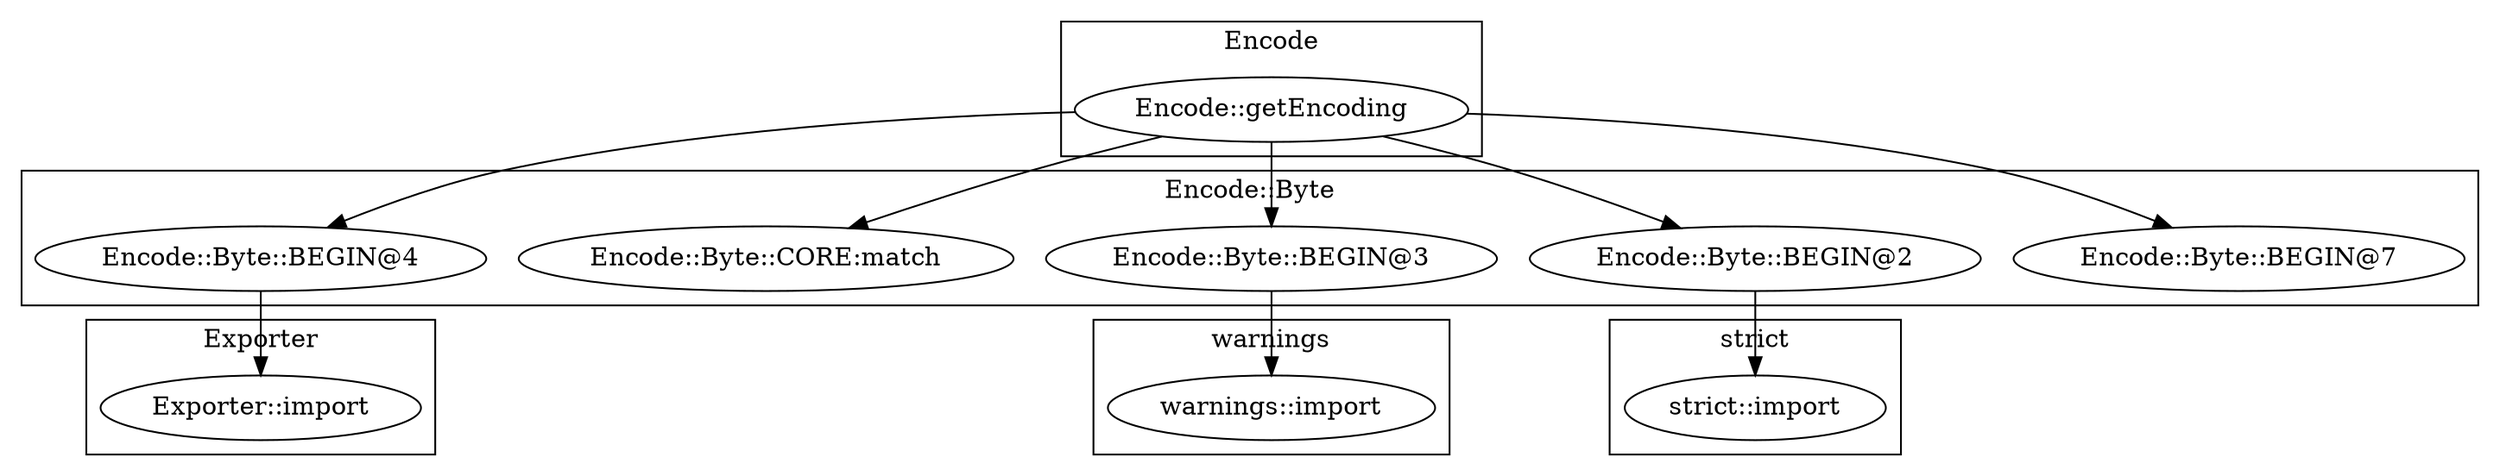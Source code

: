 digraph {
graph [overlap=false]
subgraph cluster_Encode {
	label="Encode";
	"Encode::getEncoding";
}
subgraph cluster_Encode_Byte {
	label="Encode::Byte";
	"Encode::Byte::BEGIN@7";
	"Encode::Byte::BEGIN@4";
	"Encode::Byte::BEGIN@3";
	"Encode::Byte::CORE:match";
	"Encode::Byte::BEGIN@2";
}
subgraph cluster_warnings {
	label="warnings";
	"warnings::import";
}
subgraph cluster_strict {
	label="strict";
	"strict::import";
}
subgraph cluster_Exporter {
	label="Exporter";
	"Exporter::import";
}
"Encode::getEncoding" -> "Encode::Byte::BEGIN@2";
"Encode::Byte::BEGIN@4" -> "Exporter::import";
"Encode::getEncoding" -> "Encode::Byte::BEGIN@3";
"Encode::Byte::BEGIN@3" -> "warnings::import";
"Encode::getEncoding" -> "Encode::Byte::CORE:match";
"Encode::getEncoding" -> "Encode::Byte::BEGIN@7";
"Encode::getEncoding" -> "Encode::Byte::BEGIN@4";
"Encode::Byte::BEGIN@2" -> "strict::import";
}
